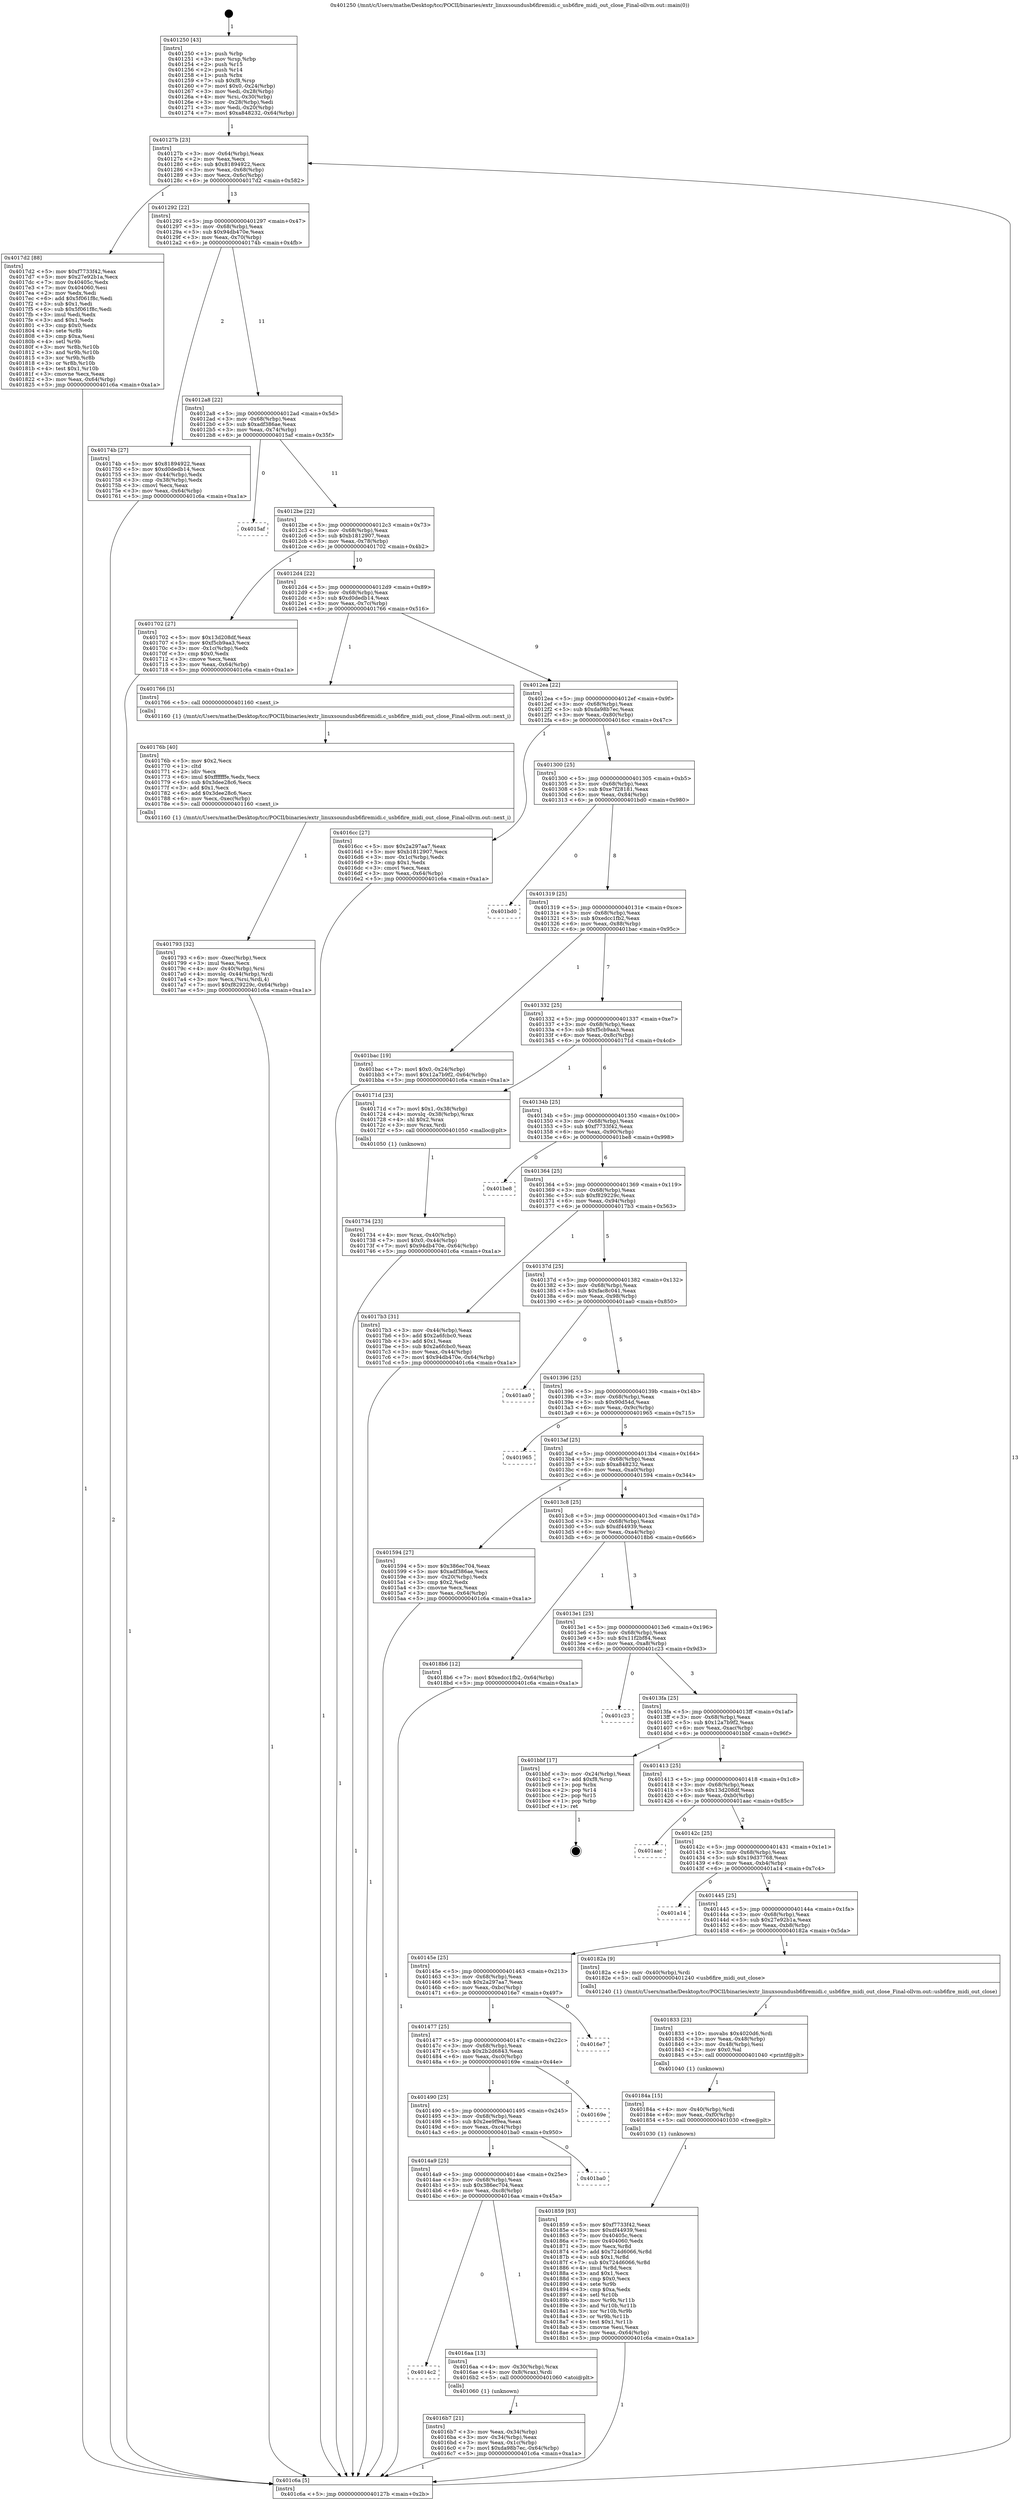 digraph "0x401250" {
  label = "0x401250 (/mnt/c/Users/mathe/Desktop/tcc/POCII/binaries/extr_linuxsoundusb6firemidi.c_usb6fire_midi_out_close_Final-ollvm.out::main(0))"
  labelloc = "t"
  node[shape=record]

  Entry [label="",width=0.3,height=0.3,shape=circle,fillcolor=black,style=filled]
  "0x40127b" [label="{
     0x40127b [23]\l
     | [instrs]\l
     &nbsp;&nbsp;0x40127b \<+3\>: mov -0x64(%rbp),%eax\l
     &nbsp;&nbsp;0x40127e \<+2\>: mov %eax,%ecx\l
     &nbsp;&nbsp;0x401280 \<+6\>: sub $0x81894922,%ecx\l
     &nbsp;&nbsp;0x401286 \<+3\>: mov %eax,-0x68(%rbp)\l
     &nbsp;&nbsp;0x401289 \<+3\>: mov %ecx,-0x6c(%rbp)\l
     &nbsp;&nbsp;0x40128c \<+6\>: je 00000000004017d2 \<main+0x582\>\l
  }"]
  "0x4017d2" [label="{
     0x4017d2 [88]\l
     | [instrs]\l
     &nbsp;&nbsp;0x4017d2 \<+5\>: mov $0xf7733f42,%eax\l
     &nbsp;&nbsp;0x4017d7 \<+5\>: mov $0x27e92b1a,%ecx\l
     &nbsp;&nbsp;0x4017dc \<+7\>: mov 0x40405c,%edx\l
     &nbsp;&nbsp;0x4017e3 \<+7\>: mov 0x404060,%esi\l
     &nbsp;&nbsp;0x4017ea \<+2\>: mov %edx,%edi\l
     &nbsp;&nbsp;0x4017ec \<+6\>: add $0x5f061f8c,%edi\l
     &nbsp;&nbsp;0x4017f2 \<+3\>: sub $0x1,%edi\l
     &nbsp;&nbsp;0x4017f5 \<+6\>: sub $0x5f061f8c,%edi\l
     &nbsp;&nbsp;0x4017fb \<+3\>: imul %edi,%edx\l
     &nbsp;&nbsp;0x4017fe \<+3\>: and $0x1,%edx\l
     &nbsp;&nbsp;0x401801 \<+3\>: cmp $0x0,%edx\l
     &nbsp;&nbsp;0x401804 \<+4\>: sete %r8b\l
     &nbsp;&nbsp;0x401808 \<+3\>: cmp $0xa,%esi\l
     &nbsp;&nbsp;0x40180b \<+4\>: setl %r9b\l
     &nbsp;&nbsp;0x40180f \<+3\>: mov %r8b,%r10b\l
     &nbsp;&nbsp;0x401812 \<+3\>: and %r9b,%r10b\l
     &nbsp;&nbsp;0x401815 \<+3\>: xor %r9b,%r8b\l
     &nbsp;&nbsp;0x401818 \<+3\>: or %r8b,%r10b\l
     &nbsp;&nbsp;0x40181b \<+4\>: test $0x1,%r10b\l
     &nbsp;&nbsp;0x40181f \<+3\>: cmovne %ecx,%eax\l
     &nbsp;&nbsp;0x401822 \<+3\>: mov %eax,-0x64(%rbp)\l
     &nbsp;&nbsp;0x401825 \<+5\>: jmp 0000000000401c6a \<main+0xa1a\>\l
  }"]
  "0x401292" [label="{
     0x401292 [22]\l
     | [instrs]\l
     &nbsp;&nbsp;0x401292 \<+5\>: jmp 0000000000401297 \<main+0x47\>\l
     &nbsp;&nbsp;0x401297 \<+3\>: mov -0x68(%rbp),%eax\l
     &nbsp;&nbsp;0x40129a \<+5\>: sub $0x94db470e,%eax\l
     &nbsp;&nbsp;0x40129f \<+3\>: mov %eax,-0x70(%rbp)\l
     &nbsp;&nbsp;0x4012a2 \<+6\>: je 000000000040174b \<main+0x4fb\>\l
  }"]
  Exit [label="",width=0.3,height=0.3,shape=circle,fillcolor=black,style=filled,peripheries=2]
  "0x40174b" [label="{
     0x40174b [27]\l
     | [instrs]\l
     &nbsp;&nbsp;0x40174b \<+5\>: mov $0x81894922,%eax\l
     &nbsp;&nbsp;0x401750 \<+5\>: mov $0xd0dedb14,%ecx\l
     &nbsp;&nbsp;0x401755 \<+3\>: mov -0x44(%rbp),%edx\l
     &nbsp;&nbsp;0x401758 \<+3\>: cmp -0x38(%rbp),%edx\l
     &nbsp;&nbsp;0x40175b \<+3\>: cmovl %ecx,%eax\l
     &nbsp;&nbsp;0x40175e \<+3\>: mov %eax,-0x64(%rbp)\l
     &nbsp;&nbsp;0x401761 \<+5\>: jmp 0000000000401c6a \<main+0xa1a\>\l
  }"]
  "0x4012a8" [label="{
     0x4012a8 [22]\l
     | [instrs]\l
     &nbsp;&nbsp;0x4012a8 \<+5\>: jmp 00000000004012ad \<main+0x5d\>\l
     &nbsp;&nbsp;0x4012ad \<+3\>: mov -0x68(%rbp),%eax\l
     &nbsp;&nbsp;0x4012b0 \<+5\>: sub $0xadf386ae,%eax\l
     &nbsp;&nbsp;0x4012b5 \<+3\>: mov %eax,-0x74(%rbp)\l
     &nbsp;&nbsp;0x4012b8 \<+6\>: je 00000000004015af \<main+0x35f\>\l
  }"]
  "0x401859" [label="{
     0x401859 [93]\l
     | [instrs]\l
     &nbsp;&nbsp;0x401859 \<+5\>: mov $0xf7733f42,%eax\l
     &nbsp;&nbsp;0x40185e \<+5\>: mov $0xdf44939,%esi\l
     &nbsp;&nbsp;0x401863 \<+7\>: mov 0x40405c,%ecx\l
     &nbsp;&nbsp;0x40186a \<+7\>: mov 0x404060,%edx\l
     &nbsp;&nbsp;0x401871 \<+3\>: mov %ecx,%r8d\l
     &nbsp;&nbsp;0x401874 \<+7\>: add $0x724d6066,%r8d\l
     &nbsp;&nbsp;0x40187b \<+4\>: sub $0x1,%r8d\l
     &nbsp;&nbsp;0x40187f \<+7\>: sub $0x724d6066,%r8d\l
     &nbsp;&nbsp;0x401886 \<+4\>: imul %r8d,%ecx\l
     &nbsp;&nbsp;0x40188a \<+3\>: and $0x1,%ecx\l
     &nbsp;&nbsp;0x40188d \<+3\>: cmp $0x0,%ecx\l
     &nbsp;&nbsp;0x401890 \<+4\>: sete %r9b\l
     &nbsp;&nbsp;0x401894 \<+3\>: cmp $0xa,%edx\l
     &nbsp;&nbsp;0x401897 \<+4\>: setl %r10b\l
     &nbsp;&nbsp;0x40189b \<+3\>: mov %r9b,%r11b\l
     &nbsp;&nbsp;0x40189e \<+3\>: and %r10b,%r11b\l
     &nbsp;&nbsp;0x4018a1 \<+3\>: xor %r10b,%r9b\l
     &nbsp;&nbsp;0x4018a4 \<+3\>: or %r9b,%r11b\l
     &nbsp;&nbsp;0x4018a7 \<+4\>: test $0x1,%r11b\l
     &nbsp;&nbsp;0x4018ab \<+3\>: cmovne %esi,%eax\l
     &nbsp;&nbsp;0x4018ae \<+3\>: mov %eax,-0x64(%rbp)\l
     &nbsp;&nbsp;0x4018b1 \<+5\>: jmp 0000000000401c6a \<main+0xa1a\>\l
  }"]
  "0x4015af" [label="{
     0x4015af\l
  }", style=dashed]
  "0x4012be" [label="{
     0x4012be [22]\l
     | [instrs]\l
     &nbsp;&nbsp;0x4012be \<+5\>: jmp 00000000004012c3 \<main+0x73\>\l
     &nbsp;&nbsp;0x4012c3 \<+3\>: mov -0x68(%rbp),%eax\l
     &nbsp;&nbsp;0x4012c6 \<+5\>: sub $0xb1812907,%eax\l
     &nbsp;&nbsp;0x4012cb \<+3\>: mov %eax,-0x78(%rbp)\l
     &nbsp;&nbsp;0x4012ce \<+6\>: je 0000000000401702 \<main+0x4b2\>\l
  }"]
  "0x40184a" [label="{
     0x40184a [15]\l
     | [instrs]\l
     &nbsp;&nbsp;0x40184a \<+4\>: mov -0x40(%rbp),%rdi\l
     &nbsp;&nbsp;0x40184e \<+6\>: mov %eax,-0xf0(%rbp)\l
     &nbsp;&nbsp;0x401854 \<+5\>: call 0000000000401030 \<free@plt\>\l
     | [calls]\l
     &nbsp;&nbsp;0x401030 \{1\} (unknown)\l
  }"]
  "0x401702" [label="{
     0x401702 [27]\l
     | [instrs]\l
     &nbsp;&nbsp;0x401702 \<+5\>: mov $0x13d208df,%eax\l
     &nbsp;&nbsp;0x401707 \<+5\>: mov $0xf5cb9aa3,%ecx\l
     &nbsp;&nbsp;0x40170c \<+3\>: mov -0x1c(%rbp),%edx\l
     &nbsp;&nbsp;0x40170f \<+3\>: cmp $0x0,%edx\l
     &nbsp;&nbsp;0x401712 \<+3\>: cmove %ecx,%eax\l
     &nbsp;&nbsp;0x401715 \<+3\>: mov %eax,-0x64(%rbp)\l
     &nbsp;&nbsp;0x401718 \<+5\>: jmp 0000000000401c6a \<main+0xa1a\>\l
  }"]
  "0x4012d4" [label="{
     0x4012d4 [22]\l
     | [instrs]\l
     &nbsp;&nbsp;0x4012d4 \<+5\>: jmp 00000000004012d9 \<main+0x89\>\l
     &nbsp;&nbsp;0x4012d9 \<+3\>: mov -0x68(%rbp),%eax\l
     &nbsp;&nbsp;0x4012dc \<+5\>: sub $0xd0dedb14,%eax\l
     &nbsp;&nbsp;0x4012e1 \<+3\>: mov %eax,-0x7c(%rbp)\l
     &nbsp;&nbsp;0x4012e4 \<+6\>: je 0000000000401766 \<main+0x516\>\l
  }"]
  "0x401833" [label="{
     0x401833 [23]\l
     | [instrs]\l
     &nbsp;&nbsp;0x401833 \<+10\>: movabs $0x4020d6,%rdi\l
     &nbsp;&nbsp;0x40183d \<+3\>: mov %eax,-0x48(%rbp)\l
     &nbsp;&nbsp;0x401840 \<+3\>: mov -0x48(%rbp),%esi\l
     &nbsp;&nbsp;0x401843 \<+2\>: mov $0x0,%al\l
     &nbsp;&nbsp;0x401845 \<+5\>: call 0000000000401040 \<printf@plt\>\l
     | [calls]\l
     &nbsp;&nbsp;0x401040 \{1\} (unknown)\l
  }"]
  "0x401766" [label="{
     0x401766 [5]\l
     | [instrs]\l
     &nbsp;&nbsp;0x401766 \<+5\>: call 0000000000401160 \<next_i\>\l
     | [calls]\l
     &nbsp;&nbsp;0x401160 \{1\} (/mnt/c/Users/mathe/Desktop/tcc/POCII/binaries/extr_linuxsoundusb6firemidi.c_usb6fire_midi_out_close_Final-ollvm.out::next_i)\l
  }"]
  "0x4012ea" [label="{
     0x4012ea [22]\l
     | [instrs]\l
     &nbsp;&nbsp;0x4012ea \<+5\>: jmp 00000000004012ef \<main+0x9f\>\l
     &nbsp;&nbsp;0x4012ef \<+3\>: mov -0x68(%rbp),%eax\l
     &nbsp;&nbsp;0x4012f2 \<+5\>: sub $0xda98b7ec,%eax\l
     &nbsp;&nbsp;0x4012f7 \<+3\>: mov %eax,-0x80(%rbp)\l
     &nbsp;&nbsp;0x4012fa \<+6\>: je 00000000004016cc \<main+0x47c\>\l
  }"]
  "0x401793" [label="{
     0x401793 [32]\l
     | [instrs]\l
     &nbsp;&nbsp;0x401793 \<+6\>: mov -0xec(%rbp),%ecx\l
     &nbsp;&nbsp;0x401799 \<+3\>: imul %eax,%ecx\l
     &nbsp;&nbsp;0x40179c \<+4\>: mov -0x40(%rbp),%rsi\l
     &nbsp;&nbsp;0x4017a0 \<+4\>: movslq -0x44(%rbp),%rdi\l
     &nbsp;&nbsp;0x4017a4 \<+3\>: mov %ecx,(%rsi,%rdi,4)\l
     &nbsp;&nbsp;0x4017a7 \<+7\>: movl $0xf829229c,-0x64(%rbp)\l
     &nbsp;&nbsp;0x4017ae \<+5\>: jmp 0000000000401c6a \<main+0xa1a\>\l
  }"]
  "0x4016cc" [label="{
     0x4016cc [27]\l
     | [instrs]\l
     &nbsp;&nbsp;0x4016cc \<+5\>: mov $0x2a297aa7,%eax\l
     &nbsp;&nbsp;0x4016d1 \<+5\>: mov $0xb1812907,%ecx\l
     &nbsp;&nbsp;0x4016d6 \<+3\>: mov -0x1c(%rbp),%edx\l
     &nbsp;&nbsp;0x4016d9 \<+3\>: cmp $0x1,%edx\l
     &nbsp;&nbsp;0x4016dc \<+3\>: cmovl %ecx,%eax\l
     &nbsp;&nbsp;0x4016df \<+3\>: mov %eax,-0x64(%rbp)\l
     &nbsp;&nbsp;0x4016e2 \<+5\>: jmp 0000000000401c6a \<main+0xa1a\>\l
  }"]
  "0x401300" [label="{
     0x401300 [25]\l
     | [instrs]\l
     &nbsp;&nbsp;0x401300 \<+5\>: jmp 0000000000401305 \<main+0xb5\>\l
     &nbsp;&nbsp;0x401305 \<+3\>: mov -0x68(%rbp),%eax\l
     &nbsp;&nbsp;0x401308 \<+5\>: sub $0xe7f28181,%eax\l
     &nbsp;&nbsp;0x40130d \<+6\>: mov %eax,-0x84(%rbp)\l
     &nbsp;&nbsp;0x401313 \<+6\>: je 0000000000401bd0 \<main+0x980\>\l
  }"]
  "0x40176b" [label="{
     0x40176b [40]\l
     | [instrs]\l
     &nbsp;&nbsp;0x40176b \<+5\>: mov $0x2,%ecx\l
     &nbsp;&nbsp;0x401770 \<+1\>: cltd\l
     &nbsp;&nbsp;0x401771 \<+2\>: idiv %ecx\l
     &nbsp;&nbsp;0x401773 \<+6\>: imul $0xfffffffe,%edx,%ecx\l
     &nbsp;&nbsp;0x401779 \<+6\>: sub $0x3dee28c6,%ecx\l
     &nbsp;&nbsp;0x40177f \<+3\>: add $0x1,%ecx\l
     &nbsp;&nbsp;0x401782 \<+6\>: add $0x3dee28c6,%ecx\l
     &nbsp;&nbsp;0x401788 \<+6\>: mov %ecx,-0xec(%rbp)\l
     &nbsp;&nbsp;0x40178e \<+5\>: call 0000000000401160 \<next_i\>\l
     | [calls]\l
     &nbsp;&nbsp;0x401160 \{1\} (/mnt/c/Users/mathe/Desktop/tcc/POCII/binaries/extr_linuxsoundusb6firemidi.c_usb6fire_midi_out_close_Final-ollvm.out::next_i)\l
  }"]
  "0x401bd0" [label="{
     0x401bd0\l
  }", style=dashed]
  "0x401319" [label="{
     0x401319 [25]\l
     | [instrs]\l
     &nbsp;&nbsp;0x401319 \<+5\>: jmp 000000000040131e \<main+0xce\>\l
     &nbsp;&nbsp;0x40131e \<+3\>: mov -0x68(%rbp),%eax\l
     &nbsp;&nbsp;0x401321 \<+5\>: sub $0xedcc1fb2,%eax\l
     &nbsp;&nbsp;0x401326 \<+6\>: mov %eax,-0x88(%rbp)\l
     &nbsp;&nbsp;0x40132c \<+6\>: je 0000000000401bac \<main+0x95c\>\l
  }"]
  "0x401734" [label="{
     0x401734 [23]\l
     | [instrs]\l
     &nbsp;&nbsp;0x401734 \<+4\>: mov %rax,-0x40(%rbp)\l
     &nbsp;&nbsp;0x401738 \<+7\>: movl $0x0,-0x44(%rbp)\l
     &nbsp;&nbsp;0x40173f \<+7\>: movl $0x94db470e,-0x64(%rbp)\l
     &nbsp;&nbsp;0x401746 \<+5\>: jmp 0000000000401c6a \<main+0xa1a\>\l
  }"]
  "0x401bac" [label="{
     0x401bac [19]\l
     | [instrs]\l
     &nbsp;&nbsp;0x401bac \<+7\>: movl $0x0,-0x24(%rbp)\l
     &nbsp;&nbsp;0x401bb3 \<+7\>: movl $0x12a7b9f2,-0x64(%rbp)\l
     &nbsp;&nbsp;0x401bba \<+5\>: jmp 0000000000401c6a \<main+0xa1a\>\l
  }"]
  "0x401332" [label="{
     0x401332 [25]\l
     | [instrs]\l
     &nbsp;&nbsp;0x401332 \<+5\>: jmp 0000000000401337 \<main+0xe7\>\l
     &nbsp;&nbsp;0x401337 \<+3\>: mov -0x68(%rbp),%eax\l
     &nbsp;&nbsp;0x40133a \<+5\>: sub $0xf5cb9aa3,%eax\l
     &nbsp;&nbsp;0x40133f \<+6\>: mov %eax,-0x8c(%rbp)\l
     &nbsp;&nbsp;0x401345 \<+6\>: je 000000000040171d \<main+0x4cd\>\l
  }"]
  "0x4016b7" [label="{
     0x4016b7 [21]\l
     | [instrs]\l
     &nbsp;&nbsp;0x4016b7 \<+3\>: mov %eax,-0x34(%rbp)\l
     &nbsp;&nbsp;0x4016ba \<+3\>: mov -0x34(%rbp),%eax\l
     &nbsp;&nbsp;0x4016bd \<+3\>: mov %eax,-0x1c(%rbp)\l
     &nbsp;&nbsp;0x4016c0 \<+7\>: movl $0xda98b7ec,-0x64(%rbp)\l
     &nbsp;&nbsp;0x4016c7 \<+5\>: jmp 0000000000401c6a \<main+0xa1a\>\l
  }"]
  "0x40171d" [label="{
     0x40171d [23]\l
     | [instrs]\l
     &nbsp;&nbsp;0x40171d \<+7\>: movl $0x1,-0x38(%rbp)\l
     &nbsp;&nbsp;0x401724 \<+4\>: movslq -0x38(%rbp),%rax\l
     &nbsp;&nbsp;0x401728 \<+4\>: shl $0x2,%rax\l
     &nbsp;&nbsp;0x40172c \<+3\>: mov %rax,%rdi\l
     &nbsp;&nbsp;0x40172f \<+5\>: call 0000000000401050 \<malloc@plt\>\l
     | [calls]\l
     &nbsp;&nbsp;0x401050 \{1\} (unknown)\l
  }"]
  "0x40134b" [label="{
     0x40134b [25]\l
     | [instrs]\l
     &nbsp;&nbsp;0x40134b \<+5\>: jmp 0000000000401350 \<main+0x100\>\l
     &nbsp;&nbsp;0x401350 \<+3\>: mov -0x68(%rbp),%eax\l
     &nbsp;&nbsp;0x401353 \<+5\>: sub $0xf7733f42,%eax\l
     &nbsp;&nbsp;0x401358 \<+6\>: mov %eax,-0x90(%rbp)\l
     &nbsp;&nbsp;0x40135e \<+6\>: je 0000000000401be8 \<main+0x998\>\l
  }"]
  "0x4014c2" [label="{
     0x4014c2\l
  }", style=dashed]
  "0x401be8" [label="{
     0x401be8\l
  }", style=dashed]
  "0x401364" [label="{
     0x401364 [25]\l
     | [instrs]\l
     &nbsp;&nbsp;0x401364 \<+5\>: jmp 0000000000401369 \<main+0x119\>\l
     &nbsp;&nbsp;0x401369 \<+3\>: mov -0x68(%rbp),%eax\l
     &nbsp;&nbsp;0x40136c \<+5\>: sub $0xf829229c,%eax\l
     &nbsp;&nbsp;0x401371 \<+6\>: mov %eax,-0x94(%rbp)\l
     &nbsp;&nbsp;0x401377 \<+6\>: je 00000000004017b3 \<main+0x563\>\l
  }"]
  "0x4016aa" [label="{
     0x4016aa [13]\l
     | [instrs]\l
     &nbsp;&nbsp;0x4016aa \<+4\>: mov -0x30(%rbp),%rax\l
     &nbsp;&nbsp;0x4016ae \<+4\>: mov 0x8(%rax),%rdi\l
     &nbsp;&nbsp;0x4016b2 \<+5\>: call 0000000000401060 \<atoi@plt\>\l
     | [calls]\l
     &nbsp;&nbsp;0x401060 \{1\} (unknown)\l
  }"]
  "0x4017b3" [label="{
     0x4017b3 [31]\l
     | [instrs]\l
     &nbsp;&nbsp;0x4017b3 \<+3\>: mov -0x44(%rbp),%eax\l
     &nbsp;&nbsp;0x4017b6 \<+5\>: add $0x2a6fcbc0,%eax\l
     &nbsp;&nbsp;0x4017bb \<+3\>: add $0x1,%eax\l
     &nbsp;&nbsp;0x4017be \<+5\>: sub $0x2a6fcbc0,%eax\l
     &nbsp;&nbsp;0x4017c3 \<+3\>: mov %eax,-0x44(%rbp)\l
     &nbsp;&nbsp;0x4017c6 \<+7\>: movl $0x94db470e,-0x64(%rbp)\l
     &nbsp;&nbsp;0x4017cd \<+5\>: jmp 0000000000401c6a \<main+0xa1a\>\l
  }"]
  "0x40137d" [label="{
     0x40137d [25]\l
     | [instrs]\l
     &nbsp;&nbsp;0x40137d \<+5\>: jmp 0000000000401382 \<main+0x132\>\l
     &nbsp;&nbsp;0x401382 \<+3\>: mov -0x68(%rbp),%eax\l
     &nbsp;&nbsp;0x401385 \<+5\>: sub $0xfac8c041,%eax\l
     &nbsp;&nbsp;0x40138a \<+6\>: mov %eax,-0x98(%rbp)\l
     &nbsp;&nbsp;0x401390 \<+6\>: je 0000000000401aa0 \<main+0x850\>\l
  }"]
  "0x4014a9" [label="{
     0x4014a9 [25]\l
     | [instrs]\l
     &nbsp;&nbsp;0x4014a9 \<+5\>: jmp 00000000004014ae \<main+0x25e\>\l
     &nbsp;&nbsp;0x4014ae \<+3\>: mov -0x68(%rbp),%eax\l
     &nbsp;&nbsp;0x4014b1 \<+5\>: sub $0x386ec704,%eax\l
     &nbsp;&nbsp;0x4014b6 \<+6\>: mov %eax,-0xc8(%rbp)\l
     &nbsp;&nbsp;0x4014bc \<+6\>: je 00000000004016aa \<main+0x45a\>\l
  }"]
  "0x401aa0" [label="{
     0x401aa0\l
  }", style=dashed]
  "0x401396" [label="{
     0x401396 [25]\l
     | [instrs]\l
     &nbsp;&nbsp;0x401396 \<+5\>: jmp 000000000040139b \<main+0x14b\>\l
     &nbsp;&nbsp;0x40139b \<+3\>: mov -0x68(%rbp),%eax\l
     &nbsp;&nbsp;0x40139e \<+5\>: sub $0x90d54d,%eax\l
     &nbsp;&nbsp;0x4013a3 \<+6\>: mov %eax,-0x9c(%rbp)\l
     &nbsp;&nbsp;0x4013a9 \<+6\>: je 0000000000401965 \<main+0x715\>\l
  }"]
  "0x401ba0" [label="{
     0x401ba0\l
  }", style=dashed]
  "0x401965" [label="{
     0x401965\l
  }", style=dashed]
  "0x4013af" [label="{
     0x4013af [25]\l
     | [instrs]\l
     &nbsp;&nbsp;0x4013af \<+5\>: jmp 00000000004013b4 \<main+0x164\>\l
     &nbsp;&nbsp;0x4013b4 \<+3\>: mov -0x68(%rbp),%eax\l
     &nbsp;&nbsp;0x4013b7 \<+5\>: sub $0xa848232,%eax\l
     &nbsp;&nbsp;0x4013bc \<+6\>: mov %eax,-0xa0(%rbp)\l
     &nbsp;&nbsp;0x4013c2 \<+6\>: je 0000000000401594 \<main+0x344\>\l
  }"]
  "0x401490" [label="{
     0x401490 [25]\l
     | [instrs]\l
     &nbsp;&nbsp;0x401490 \<+5\>: jmp 0000000000401495 \<main+0x245\>\l
     &nbsp;&nbsp;0x401495 \<+3\>: mov -0x68(%rbp),%eax\l
     &nbsp;&nbsp;0x401498 \<+5\>: sub $0x2ee9f9ea,%eax\l
     &nbsp;&nbsp;0x40149d \<+6\>: mov %eax,-0xc4(%rbp)\l
     &nbsp;&nbsp;0x4014a3 \<+6\>: je 0000000000401ba0 \<main+0x950\>\l
  }"]
  "0x401594" [label="{
     0x401594 [27]\l
     | [instrs]\l
     &nbsp;&nbsp;0x401594 \<+5\>: mov $0x386ec704,%eax\l
     &nbsp;&nbsp;0x401599 \<+5\>: mov $0xadf386ae,%ecx\l
     &nbsp;&nbsp;0x40159e \<+3\>: mov -0x20(%rbp),%edx\l
     &nbsp;&nbsp;0x4015a1 \<+3\>: cmp $0x2,%edx\l
     &nbsp;&nbsp;0x4015a4 \<+3\>: cmovne %ecx,%eax\l
     &nbsp;&nbsp;0x4015a7 \<+3\>: mov %eax,-0x64(%rbp)\l
     &nbsp;&nbsp;0x4015aa \<+5\>: jmp 0000000000401c6a \<main+0xa1a\>\l
  }"]
  "0x4013c8" [label="{
     0x4013c8 [25]\l
     | [instrs]\l
     &nbsp;&nbsp;0x4013c8 \<+5\>: jmp 00000000004013cd \<main+0x17d\>\l
     &nbsp;&nbsp;0x4013cd \<+3\>: mov -0x68(%rbp),%eax\l
     &nbsp;&nbsp;0x4013d0 \<+5\>: sub $0xdf44939,%eax\l
     &nbsp;&nbsp;0x4013d5 \<+6\>: mov %eax,-0xa4(%rbp)\l
     &nbsp;&nbsp;0x4013db \<+6\>: je 00000000004018b6 \<main+0x666\>\l
  }"]
  "0x401c6a" [label="{
     0x401c6a [5]\l
     | [instrs]\l
     &nbsp;&nbsp;0x401c6a \<+5\>: jmp 000000000040127b \<main+0x2b\>\l
  }"]
  "0x401250" [label="{
     0x401250 [43]\l
     | [instrs]\l
     &nbsp;&nbsp;0x401250 \<+1\>: push %rbp\l
     &nbsp;&nbsp;0x401251 \<+3\>: mov %rsp,%rbp\l
     &nbsp;&nbsp;0x401254 \<+2\>: push %r15\l
     &nbsp;&nbsp;0x401256 \<+2\>: push %r14\l
     &nbsp;&nbsp;0x401258 \<+1\>: push %rbx\l
     &nbsp;&nbsp;0x401259 \<+7\>: sub $0xf8,%rsp\l
     &nbsp;&nbsp;0x401260 \<+7\>: movl $0x0,-0x24(%rbp)\l
     &nbsp;&nbsp;0x401267 \<+3\>: mov %edi,-0x28(%rbp)\l
     &nbsp;&nbsp;0x40126a \<+4\>: mov %rsi,-0x30(%rbp)\l
     &nbsp;&nbsp;0x40126e \<+3\>: mov -0x28(%rbp),%edi\l
     &nbsp;&nbsp;0x401271 \<+3\>: mov %edi,-0x20(%rbp)\l
     &nbsp;&nbsp;0x401274 \<+7\>: movl $0xa848232,-0x64(%rbp)\l
  }"]
  "0x40169e" [label="{
     0x40169e\l
  }", style=dashed]
  "0x4018b6" [label="{
     0x4018b6 [12]\l
     | [instrs]\l
     &nbsp;&nbsp;0x4018b6 \<+7\>: movl $0xedcc1fb2,-0x64(%rbp)\l
     &nbsp;&nbsp;0x4018bd \<+5\>: jmp 0000000000401c6a \<main+0xa1a\>\l
  }"]
  "0x4013e1" [label="{
     0x4013e1 [25]\l
     | [instrs]\l
     &nbsp;&nbsp;0x4013e1 \<+5\>: jmp 00000000004013e6 \<main+0x196\>\l
     &nbsp;&nbsp;0x4013e6 \<+3\>: mov -0x68(%rbp),%eax\l
     &nbsp;&nbsp;0x4013e9 \<+5\>: sub $0x11f2bf84,%eax\l
     &nbsp;&nbsp;0x4013ee \<+6\>: mov %eax,-0xa8(%rbp)\l
     &nbsp;&nbsp;0x4013f4 \<+6\>: je 0000000000401c23 \<main+0x9d3\>\l
  }"]
  "0x401477" [label="{
     0x401477 [25]\l
     | [instrs]\l
     &nbsp;&nbsp;0x401477 \<+5\>: jmp 000000000040147c \<main+0x22c\>\l
     &nbsp;&nbsp;0x40147c \<+3\>: mov -0x68(%rbp),%eax\l
     &nbsp;&nbsp;0x40147f \<+5\>: sub $0x2b2d6843,%eax\l
     &nbsp;&nbsp;0x401484 \<+6\>: mov %eax,-0xc0(%rbp)\l
     &nbsp;&nbsp;0x40148a \<+6\>: je 000000000040169e \<main+0x44e\>\l
  }"]
  "0x401c23" [label="{
     0x401c23\l
  }", style=dashed]
  "0x4013fa" [label="{
     0x4013fa [25]\l
     | [instrs]\l
     &nbsp;&nbsp;0x4013fa \<+5\>: jmp 00000000004013ff \<main+0x1af\>\l
     &nbsp;&nbsp;0x4013ff \<+3\>: mov -0x68(%rbp),%eax\l
     &nbsp;&nbsp;0x401402 \<+5\>: sub $0x12a7b9f2,%eax\l
     &nbsp;&nbsp;0x401407 \<+6\>: mov %eax,-0xac(%rbp)\l
     &nbsp;&nbsp;0x40140d \<+6\>: je 0000000000401bbf \<main+0x96f\>\l
  }"]
  "0x4016e7" [label="{
     0x4016e7\l
  }", style=dashed]
  "0x401bbf" [label="{
     0x401bbf [17]\l
     | [instrs]\l
     &nbsp;&nbsp;0x401bbf \<+3\>: mov -0x24(%rbp),%eax\l
     &nbsp;&nbsp;0x401bc2 \<+7\>: add $0xf8,%rsp\l
     &nbsp;&nbsp;0x401bc9 \<+1\>: pop %rbx\l
     &nbsp;&nbsp;0x401bca \<+2\>: pop %r14\l
     &nbsp;&nbsp;0x401bcc \<+2\>: pop %r15\l
     &nbsp;&nbsp;0x401bce \<+1\>: pop %rbp\l
     &nbsp;&nbsp;0x401bcf \<+1\>: ret\l
  }"]
  "0x401413" [label="{
     0x401413 [25]\l
     | [instrs]\l
     &nbsp;&nbsp;0x401413 \<+5\>: jmp 0000000000401418 \<main+0x1c8\>\l
     &nbsp;&nbsp;0x401418 \<+3\>: mov -0x68(%rbp),%eax\l
     &nbsp;&nbsp;0x40141b \<+5\>: sub $0x13d208df,%eax\l
     &nbsp;&nbsp;0x401420 \<+6\>: mov %eax,-0xb0(%rbp)\l
     &nbsp;&nbsp;0x401426 \<+6\>: je 0000000000401aac \<main+0x85c\>\l
  }"]
  "0x40145e" [label="{
     0x40145e [25]\l
     | [instrs]\l
     &nbsp;&nbsp;0x40145e \<+5\>: jmp 0000000000401463 \<main+0x213\>\l
     &nbsp;&nbsp;0x401463 \<+3\>: mov -0x68(%rbp),%eax\l
     &nbsp;&nbsp;0x401466 \<+5\>: sub $0x2a297aa7,%eax\l
     &nbsp;&nbsp;0x40146b \<+6\>: mov %eax,-0xbc(%rbp)\l
     &nbsp;&nbsp;0x401471 \<+6\>: je 00000000004016e7 \<main+0x497\>\l
  }"]
  "0x401aac" [label="{
     0x401aac\l
  }", style=dashed]
  "0x40142c" [label="{
     0x40142c [25]\l
     | [instrs]\l
     &nbsp;&nbsp;0x40142c \<+5\>: jmp 0000000000401431 \<main+0x1e1\>\l
     &nbsp;&nbsp;0x401431 \<+3\>: mov -0x68(%rbp),%eax\l
     &nbsp;&nbsp;0x401434 \<+5\>: sub $0x19d37768,%eax\l
     &nbsp;&nbsp;0x401439 \<+6\>: mov %eax,-0xb4(%rbp)\l
     &nbsp;&nbsp;0x40143f \<+6\>: je 0000000000401a14 \<main+0x7c4\>\l
  }"]
  "0x40182a" [label="{
     0x40182a [9]\l
     | [instrs]\l
     &nbsp;&nbsp;0x40182a \<+4\>: mov -0x40(%rbp),%rdi\l
     &nbsp;&nbsp;0x40182e \<+5\>: call 0000000000401240 \<usb6fire_midi_out_close\>\l
     | [calls]\l
     &nbsp;&nbsp;0x401240 \{1\} (/mnt/c/Users/mathe/Desktop/tcc/POCII/binaries/extr_linuxsoundusb6firemidi.c_usb6fire_midi_out_close_Final-ollvm.out::usb6fire_midi_out_close)\l
  }"]
  "0x401a14" [label="{
     0x401a14\l
  }", style=dashed]
  "0x401445" [label="{
     0x401445 [25]\l
     | [instrs]\l
     &nbsp;&nbsp;0x401445 \<+5\>: jmp 000000000040144a \<main+0x1fa\>\l
     &nbsp;&nbsp;0x40144a \<+3\>: mov -0x68(%rbp),%eax\l
     &nbsp;&nbsp;0x40144d \<+5\>: sub $0x27e92b1a,%eax\l
     &nbsp;&nbsp;0x401452 \<+6\>: mov %eax,-0xb8(%rbp)\l
     &nbsp;&nbsp;0x401458 \<+6\>: je 000000000040182a \<main+0x5da\>\l
  }"]
  Entry -> "0x401250" [label=" 1"]
  "0x40127b" -> "0x4017d2" [label=" 1"]
  "0x40127b" -> "0x401292" [label=" 13"]
  "0x401bbf" -> Exit [label=" 1"]
  "0x401292" -> "0x40174b" [label=" 2"]
  "0x401292" -> "0x4012a8" [label=" 11"]
  "0x401bac" -> "0x401c6a" [label=" 1"]
  "0x4012a8" -> "0x4015af" [label=" 0"]
  "0x4012a8" -> "0x4012be" [label=" 11"]
  "0x4018b6" -> "0x401c6a" [label=" 1"]
  "0x4012be" -> "0x401702" [label=" 1"]
  "0x4012be" -> "0x4012d4" [label=" 10"]
  "0x401859" -> "0x401c6a" [label=" 1"]
  "0x4012d4" -> "0x401766" [label=" 1"]
  "0x4012d4" -> "0x4012ea" [label=" 9"]
  "0x40184a" -> "0x401859" [label=" 1"]
  "0x4012ea" -> "0x4016cc" [label=" 1"]
  "0x4012ea" -> "0x401300" [label=" 8"]
  "0x401833" -> "0x40184a" [label=" 1"]
  "0x401300" -> "0x401bd0" [label=" 0"]
  "0x401300" -> "0x401319" [label=" 8"]
  "0x40182a" -> "0x401833" [label=" 1"]
  "0x401319" -> "0x401bac" [label=" 1"]
  "0x401319" -> "0x401332" [label=" 7"]
  "0x4017d2" -> "0x401c6a" [label=" 1"]
  "0x401332" -> "0x40171d" [label=" 1"]
  "0x401332" -> "0x40134b" [label=" 6"]
  "0x4017b3" -> "0x401c6a" [label=" 1"]
  "0x40134b" -> "0x401be8" [label=" 0"]
  "0x40134b" -> "0x401364" [label=" 6"]
  "0x401793" -> "0x401c6a" [label=" 1"]
  "0x401364" -> "0x4017b3" [label=" 1"]
  "0x401364" -> "0x40137d" [label=" 5"]
  "0x40176b" -> "0x401793" [label=" 1"]
  "0x40137d" -> "0x401aa0" [label=" 0"]
  "0x40137d" -> "0x401396" [label=" 5"]
  "0x40174b" -> "0x401c6a" [label=" 2"]
  "0x401396" -> "0x401965" [label=" 0"]
  "0x401396" -> "0x4013af" [label=" 5"]
  "0x401734" -> "0x401c6a" [label=" 1"]
  "0x4013af" -> "0x401594" [label=" 1"]
  "0x4013af" -> "0x4013c8" [label=" 4"]
  "0x401594" -> "0x401c6a" [label=" 1"]
  "0x401250" -> "0x40127b" [label=" 1"]
  "0x401c6a" -> "0x40127b" [label=" 13"]
  "0x401702" -> "0x401c6a" [label=" 1"]
  "0x4013c8" -> "0x4018b6" [label=" 1"]
  "0x4013c8" -> "0x4013e1" [label=" 3"]
  "0x4016cc" -> "0x401c6a" [label=" 1"]
  "0x4013e1" -> "0x401c23" [label=" 0"]
  "0x4013e1" -> "0x4013fa" [label=" 3"]
  "0x4016aa" -> "0x4016b7" [label=" 1"]
  "0x4013fa" -> "0x401bbf" [label=" 1"]
  "0x4013fa" -> "0x401413" [label=" 2"]
  "0x4014a9" -> "0x4014c2" [label=" 0"]
  "0x401413" -> "0x401aac" [label=" 0"]
  "0x401413" -> "0x40142c" [label=" 2"]
  "0x401766" -> "0x40176b" [label=" 1"]
  "0x40142c" -> "0x401a14" [label=" 0"]
  "0x40142c" -> "0x401445" [label=" 2"]
  "0x401490" -> "0x4014a9" [label=" 1"]
  "0x401445" -> "0x40182a" [label=" 1"]
  "0x401445" -> "0x40145e" [label=" 1"]
  "0x4014a9" -> "0x4016aa" [label=" 1"]
  "0x40145e" -> "0x4016e7" [label=" 0"]
  "0x40145e" -> "0x401477" [label=" 1"]
  "0x4016b7" -> "0x401c6a" [label=" 1"]
  "0x401477" -> "0x40169e" [label=" 0"]
  "0x401477" -> "0x401490" [label=" 1"]
  "0x40171d" -> "0x401734" [label=" 1"]
  "0x401490" -> "0x401ba0" [label=" 0"]
}
